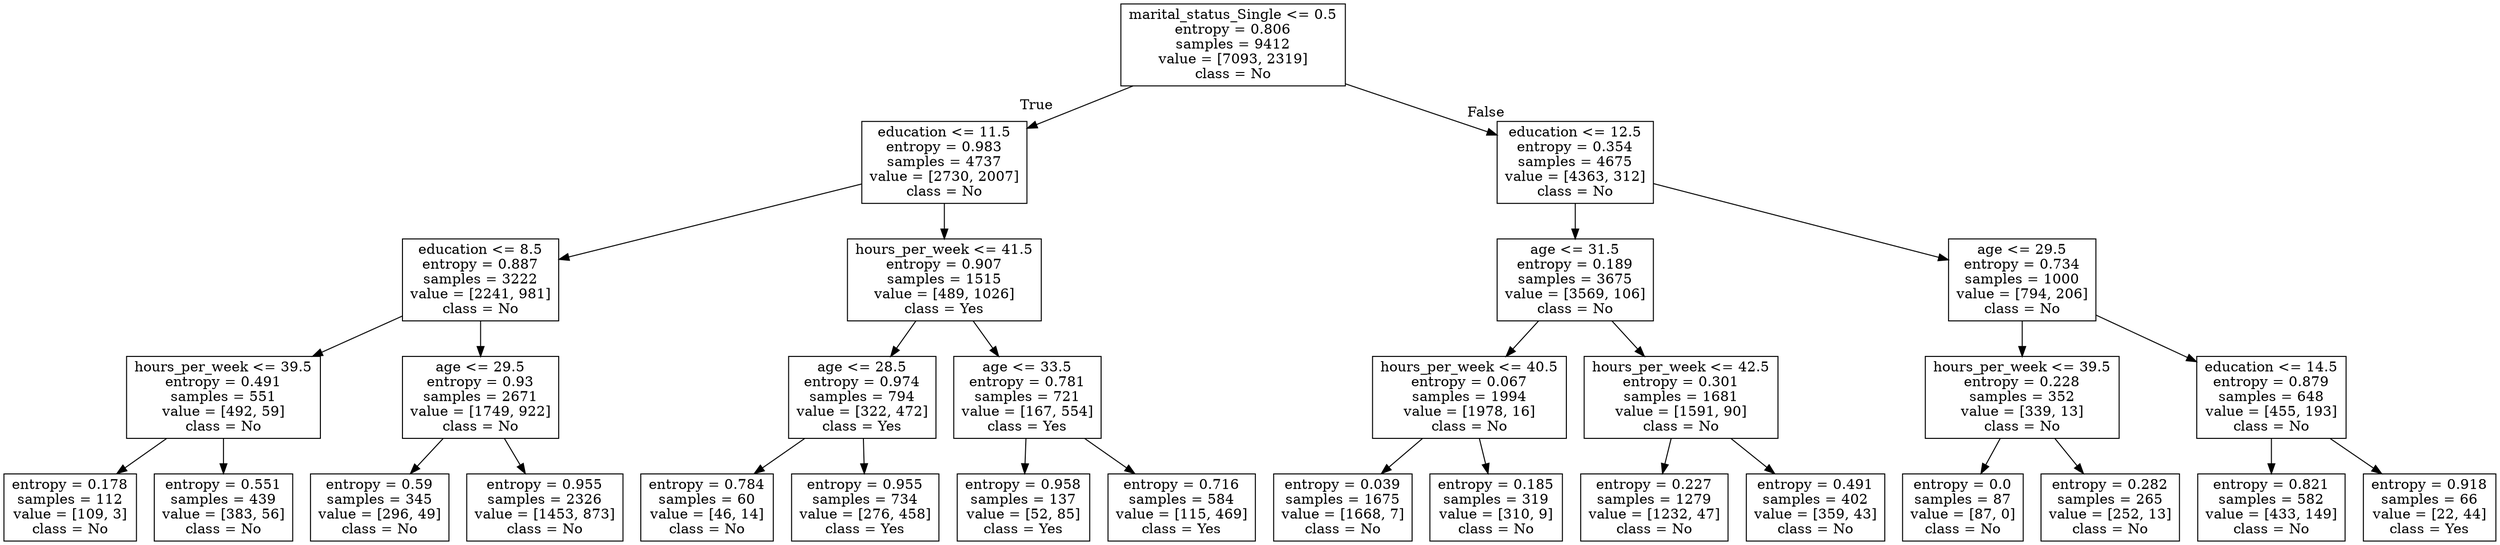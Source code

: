 digraph Tree {
node [shape=box] ;
0 [label="marital_status_Single <= 0.5\nentropy = 0.806\nsamples = 9412\nvalue = [7093, 2319]\nclass = No"] ;
1 [label="education <= 11.5\nentropy = 0.983\nsamples = 4737\nvalue = [2730, 2007]\nclass = No"] ;
0 -> 1 [labeldistance=2.5, labelangle=45, headlabel="True"] ;
2 [label="education <= 8.5\nentropy = 0.887\nsamples = 3222\nvalue = [2241, 981]\nclass = No"] ;
1 -> 2 ;
3 [label="hours_per_week <= 39.5\nentropy = 0.491\nsamples = 551\nvalue = [492, 59]\nclass = No"] ;
2 -> 3 ;
4 [label="entropy = 0.178\nsamples = 112\nvalue = [109, 3]\nclass = No"] ;
3 -> 4 ;
5 [label="entropy = 0.551\nsamples = 439\nvalue = [383, 56]\nclass = No"] ;
3 -> 5 ;
6 [label="age <= 29.5\nentropy = 0.93\nsamples = 2671\nvalue = [1749, 922]\nclass = No"] ;
2 -> 6 ;
7 [label="entropy = 0.59\nsamples = 345\nvalue = [296, 49]\nclass = No"] ;
6 -> 7 ;
8 [label="entropy = 0.955\nsamples = 2326\nvalue = [1453, 873]\nclass = No"] ;
6 -> 8 ;
9 [label="hours_per_week <= 41.5\nentropy = 0.907\nsamples = 1515\nvalue = [489, 1026]\nclass = Yes"] ;
1 -> 9 ;
10 [label="age <= 28.5\nentropy = 0.974\nsamples = 794\nvalue = [322, 472]\nclass = Yes"] ;
9 -> 10 ;
11 [label="entropy = 0.784\nsamples = 60\nvalue = [46, 14]\nclass = No"] ;
10 -> 11 ;
12 [label="entropy = 0.955\nsamples = 734\nvalue = [276, 458]\nclass = Yes"] ;
10 -> 12 ;
13 [label="age <= 33.5\nentropy = 0.781\nsamples = 721\nvalue = [167, 554]\nclass = Yes"] ;
9 -> 13 ;
14 [label="entropy = 0.958\nsamples = 137\nvalue = [52, 85]\nclass = Yes"] ;
13 -> 14 ;
15 [label="entropy = 0.716\nsamples = 584\nvalue = [115, 469]\nclass = Yes"] ;
13 -> 15 ;
16 [label="education <= 12.5\nentropy = 0.354\nsamples = 4675\nvalue = [4363, 312]\nclass = No"] ;
0 -> 16 [labeldistance=2.5, labelangle=-45, headlabel="False"] ;
17 [label="age <= 31.5\nentropy = 0.189\nsamples = 3675\nvalue = [3569, 106]\nclass = No"] ;
16 -> 17 ;
18 [label="hours_per_week <= 40.5\nentropy = 0.067\nsamples = 1994\nvalue = [1978, 16]\nclass = No"] ;
17 -> 18 ;
19 [label="entropy = 0.039\nsamples = 1675\nvalue = [1668, 7]\nclass = No"] ;
18 -> 19 ;
20 [label="entropy = 0.185\nsamples = 319\nvalue = [310, 9]\nclass = No"] ;
18 -> 20 ;
21 [label="hours_per_week <= 42.5\nentropy = 0.301\nsamples = 1681\nvalue = [1591, 90]\nclass = No"] ;
17 -> 21 ;
22 [label="entropy = 0.227\nsamples = 1279\nvalue = [1232, 47]\nclass = No"] ;
21 -> 22 ;
23 [label="entropy = 0.491\nsamples = 402\nvalue = [359, 43]\nclass = No"] ;
21 -> 23 ;
24 [label="age <= 29.5\nentropy = 0.734\nsamples = 1000\nvalue = [794, 206]\nclass = No"] ;
16 -> 24 ;
25 [label="hours_per_week <= 39.5\nentropy = 0.228\nsamples = 352\nvalue = [339, 13]\nclass = No"] ;
24 -> 25 ;
26 [label="entropy = 0.0\nsamples = 87\nvalue = [87, 0]\nclass = No"] ;
25 -> 26 ;
27 [label="entropy = 0.282\nsamples = 265\nvalue = [252, 13]\nclass = No"] ;
25 -> 27 ;
28 [label="education <= 14.5\nentropy = 0.879\nsamples = 648\nvalue = [455, 193]\nclass = No"] ;
24 -> 28 ;
29 [label="entropy = 0.821\nsamples = 582\nvalue = [433, 149]\nclass = No"] ;
28 -> 29 ;
30 [label="entropy = 0.918\nsamples = 66\nvalue = [22, 44]\nclass = Yes"] ;
28 -> 30 ;
}